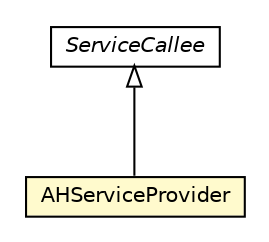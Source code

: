 #!/usr/local/bin/dot
#
# Class diagram 
# Generated by UMLGraph version R5_6-24-gf6e263 (http://www.umlgraph.org/)
#

digraph G {
	edge [fontname="Helvetica",fontsize=10,labelfontname="Helvetica",labelfontsize=10];
	node [fontname="Helvetica",fontsize=10,shape=plaintext];
	nodesep=0.25;
	ranksep=0.5;
	// org.universAAL.middleware.service.ServiceCallee
	c1632346 [label=<<table title="org.universAAL.middleware.service.ServiceCallee" border="0" cellborder="1" cellspacing="0" cellpadding="2" port="p" href="../../../middleware/service/ServiceCallee.html">
		<tr><td><table border="0" cellspacing="0" cellpadding="1">
<tr><td align="center" balign="center"><font face="Helvetica-Oblique"> ServiceCallee </font></td></tr>
		</table></td></tr>
		</table>>, URL="../../../middleware/service/ServiceCallee.html", fontname="Helvetica", fontcolor="black", fontsize=10.0];
	// org.universAAL.lddi.exporter.activityhub.AHServiceProvider
	c1633690 [label=<<table title="org.universAAL.lddi.exporter.activityhub.AHServiceProvider" border="0" cellborder="1" cellspacing="0" cellpadding="2" port="p" bgcolor="lemonChiffon" href="./AHServiceProvider.html">
		<tr><td><table border="0" cellspacing="0" cellpadding="1">
<tr><td align="center" balign="center"> AHServiceProvider </td></tr>
		</table></td></tr>
		</table>>, URL="./AHServiceProvider.html", fontname="Helvetica", fontcolor="black", fontsize=10.0];
	//org.universAAL.lddi.exporter.activityhub.AHServiceProvider extends org.universAAL.middleware.service.ServiceCallee
	c1632346:p -> c1633690:p [dir=back,arrowtail=empty];
}

